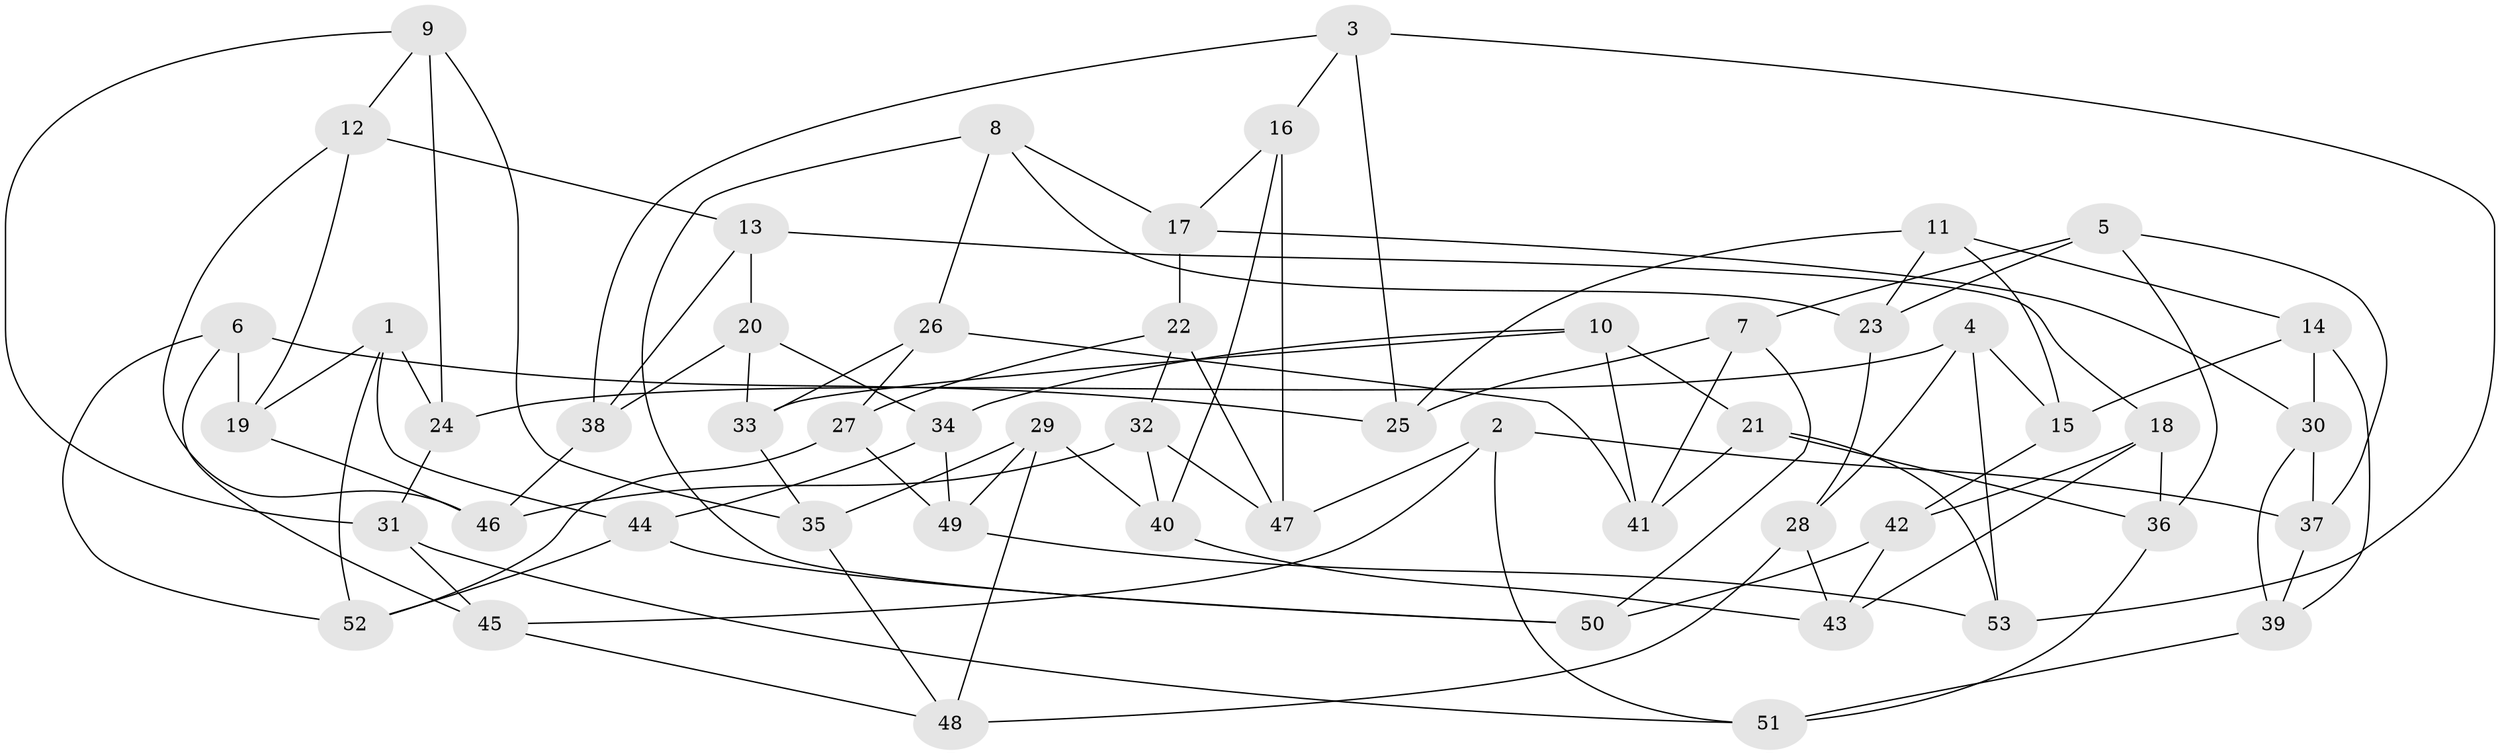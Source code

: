 // coarse degree distribution, {5: 0.3548387096774194, 4: 0.2903225806451613, 6: 0.3225806451612903, 3: 0.03225806451612903}
// Generated by graph-tools (version 1.1) at 2025/24/03/03/25 07:24:28]
// undirected, 53 vertices, 106 edges
graph export_dot {
graph [start="1"]
  node [color=gray90,style=filled];
  1;
  2;
  3;
  4;
  5;
  6;
  7;
  8;
  9;
  10;
  11;
  12;
  13;
  14;
  15;
  16;
  17;
  18;
  19;
  20;
  21;
  22;
  23;
  24;
  25;
  26;
  27;
  28;
  29;
  30;
  31;
  32;
  33;
  34;
  35;
  36;
  37;
  38;
  39;
  40;
  41;
  42;
  43;
  44;
  45;
  46;
  47;
  48;
  49;
  50;
  51;
  52;
  53;
  1 -- 44;
  1 -- 52;
  1 -- 24;
  1 -- 19;
  2 -- 47;
  2 -- 45;
  2 -- 37;
  2 -- 51;
  3 -- 53;
  3 -- 25;
  3 -- 38;
  3 -- 16;
  4 -- 28;
  4 -- 24;
  4 -- 53;
  4 -- 15;
  5 -- 37;
  5 -- 36;
  5 -- 7;
  5 -- 23;
  6 -- 52;
  6 -- 19;
  6 -- 25;
  6 -- 45;
  7 -- 25;
  7 -- 41;
  7 -- 50;
  8 -- 23;
  8 -- 17;
  8 -- 26;
  8 -- 50;
  9 -- 31;
  9 -- 35;
  9 -- 24;
  9 -- 12;
  10 -- 21;
  10 -- 33;
  10 -- 41;
  10 -- 34;
  11 -- 15;
  11 -- 25;
  11 -- 14;
  11 -- 23;
  12 -- 13;
  12 -- 46;
  12 -- 19;
  13 -- 38;
  13 -- 18;
  13 -- 20;
  14 -- 39;
  14 -- 30;
  14 -- 15;
  15 -- 42;
  16 -- 17;
  16 -- 47;
  16 -- 40;
  17 -- 22;
  17 -- 30;
  18 -- 36;
  18 -- 42;
  18 -- 43;
  19 -- 46;
  20 -- 34;
  20 -- 33;
  20 -- 38;
  21 -- 41;
  21 -- 36;
  21 -- 53;
  22 -- 47;
  22 -- 27;
  22 -- 32;
  23 -- 28;
  24 -- 31;
  26 -- 27;
  26 -- 33;
  26 -- 41;
  27 -- 52;
  27 -- 49;
  28 -- 48;
  28 -- 43;
  29 -- 40;
  29 -- 49;
  29 -- 35;
  29 -- 48;
  30 -- 39;
  30 -- 37;
  31 -- 45;
  31 -- 51;
  32 -- 40;
  32 -- 47;
  32 -- 46;
  33 -- 35;
  34 -- 49;
  34 -- 44;
  35 -- 48;
  36 -- 51;
  37 -- 39;
  38 -- 46;
  39 -- 51;
  40 -- 43;
  42 -- 43;
  42 -- 50;
  44 -- 52;
  44 -- 50;
  45 -- 48;
  49 -- 53;
}
